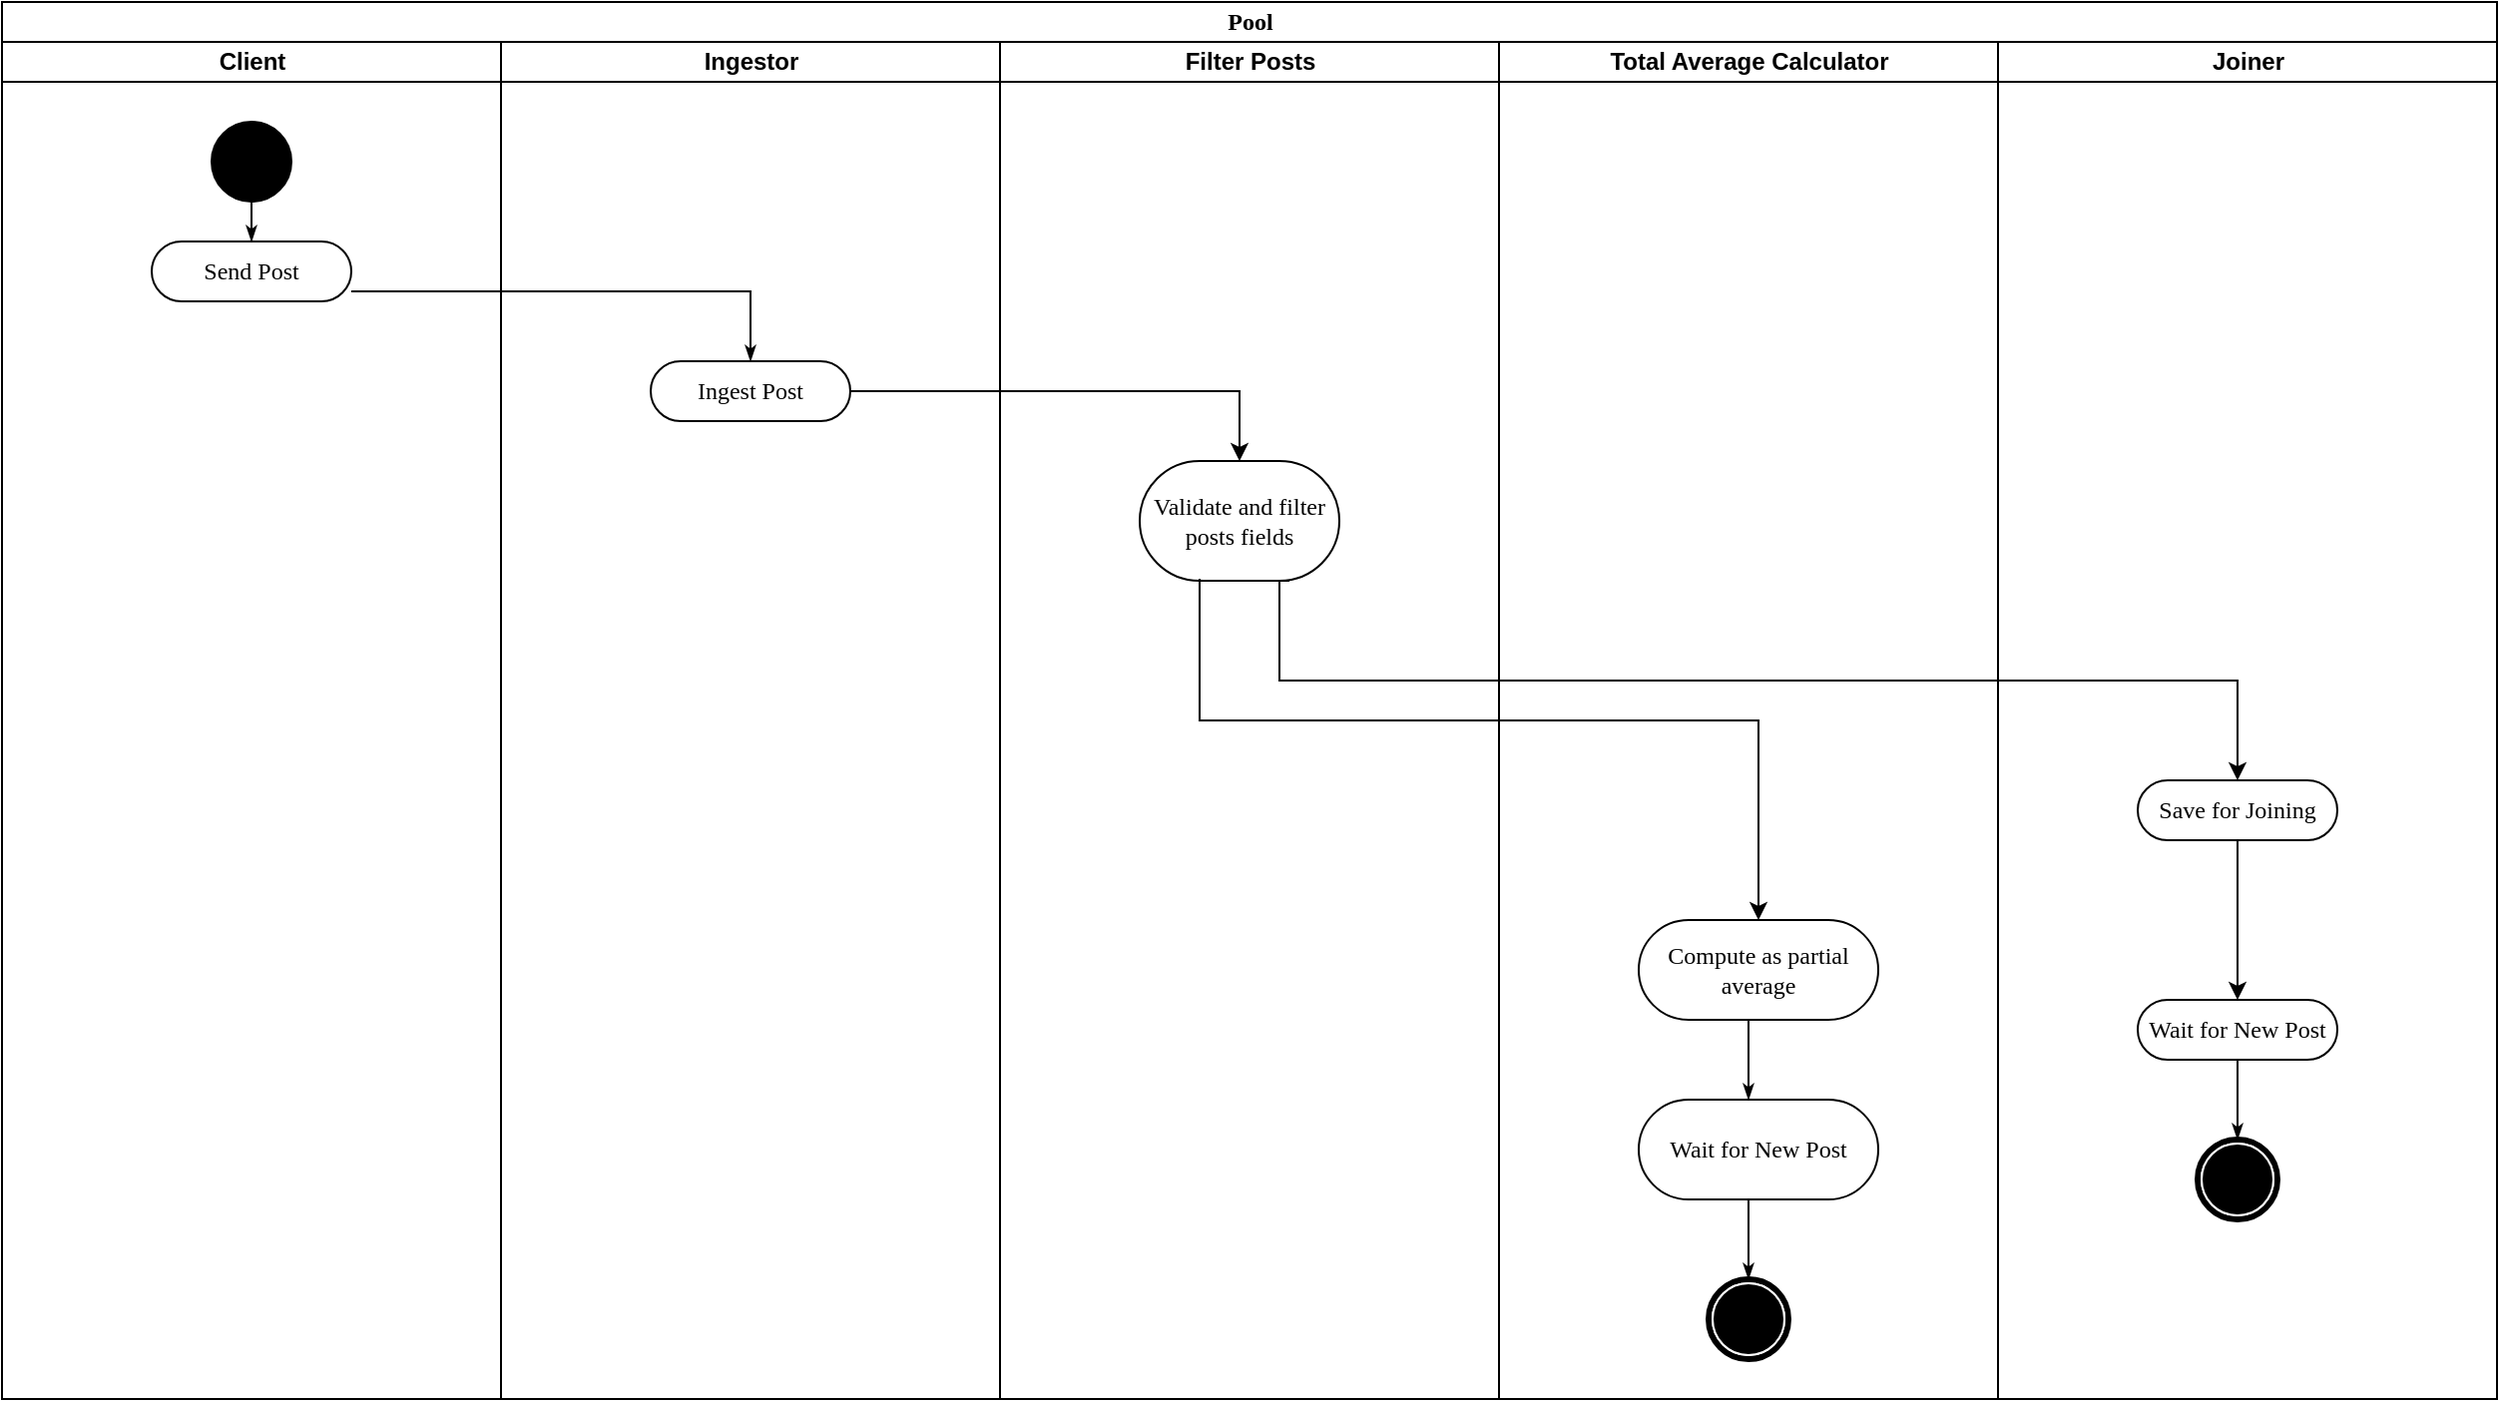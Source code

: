 <mxfile version="18.1.3" type="device"><diagram name="Page-1" id="0783ab3e-0a74-02c8-0abd-f7b4e66b4bec"><mxGraphModel dx="1298" dy="680" grid="1" gridSize="10" guides="1" tooltips="1" connect="1" arrows="1" fold="1" page="1" pageScale="1" pageWidth="850" pageHeight="1100" background="none" math="0" shadow="0"><root><mxCell id="0"/><mxCell id="1" parent="0"/><mxCell id="1c1d494c118603dd-1" value="Pool" style="swimlane;html=1;childLayout=stackLayout;startSize=20;rounded=0;shadow=0;comic=0;labelBackgroundColor=none;strokeWidth=1;fontFamily=Verdana;fontSize=12;align=center;" parent="1" vertex="1"><mxGeometry x="40" y="20" width="1250" height="700" as="geometry"/></mxCell><mxCell id="1c1d494c118603dd-2" value="Client" style="swimlane;html=1;startSize=20;" parent="1c1d494c118603dd-1" vertex="1"><mxGeometry y="20" width="250" height="680" as="geometry"/></mxCell><mxCell id="60571a20871a0731-4" value="" style="ellipse;whiteSpace=wrap;html=1;rounded=0;shadow=0;comic=0;labelBackgroundColor=none;strokeWidth=1;fillColor=#000000;fontFamily=Verdana;fontSize=12;align=center;" parent="1c1d494c118603dd-2" vertex="1"><mxGeometry x="105" y="40" width="40" height="40" as="geometry"/></mxCell><mxCell id="60571a20871a0731-8" value="Send Post" style="rounded=1;whiteSpace=wrap;html=1;shadow=0;comic=0;labelBackgroundColor=none;strokeWidth=1;fontFamily=Verdana;fontSize=12;align=center;arcSize=50;" parent="1c1d494c118603dd-2" vertex="1"><mxGeometry x="75" y="100" width="100" height="30" as="geometry"/></mxCell><mxCell id="1c1d494c118603dd-27" style="edgeStyle=orthogonalEdgeStyle;rounded=0;html=1;labelBackgroundColor=none;startArrow=none;startFill=0;startSize=5;endArrow=classicThin;endFill=1;endSize=5;jettySize=auto;orthogonalLoop=1;strokeWidth=1;fontFamily=Verdana;fontSize=12" parent="1c1d494c118603dd-2" source="60571a20871a0731-4" target="60571a20871a0731-8" edge="1"><mxGeometry relative="1" as="geometry"/></mxCell><mxCell id="1c1d494c118603dd-3" value="Ingestor" style="swimlane;html=1;startSize=20;" parent="1c1d494c118603dd-1" vertex="1"><mxGeometry x="250" y="20" width="250" height="680" as="geometry"/></mxCell><mxCell id="NVbXXJMp9XaKJnM8AwNS-2" value="Ingest Post" style="rounded=1;whiteSpace=wrap;html=1;shadow=0;comic=0;labelBackgroundColor=none;strokeWidth=1;fontFamily=Verdana;fontSize=12;align=center;arcSize=50;" parent="1c1d494c118603dd-3" vertex="1"><mxGeometry x="75" y="160" width="100" height="30" as="geometry"/></mxCell><mxCell id="1c1d494c118603dd-4" value="Filter Posts" style="swimlane;html=1;startSize=20;" parent="1c1d494c118603dd-1" vertex="1"><mxGeometry x="500" y="20" width="250" height="680" as="geometry"/></mxCell><mxCell id="NVbXXJMp9XaKJnM8AwNS-4" value="Validate and filter posts fields" style="rounded=1;whiteSpace=wrap;html=1;shadow=0;comic=0;labelBackgroundColor=none;strokeWidth=1;fontFamily=Verdana;fontSize=12;align=center;arcSize=50;" parent="1c1d494c118603dd-4" vertex="1"><mxGeometry x="70" y="210" width="100" height="60" as="geometry"/></mxCell><mxCell id="1c1d494c118603dd-28" style="edgeStyle=orthogonalEdgeStyle;rounded=0;html=1;labelBackgroundColor=none;startArrow=none;startFill=0;startSize=5;endArrow=classicThin;endFill=1;endSize=5;jettySize=auto;orthogonalLoop=1;strokeWidth=1;fontFamily=Verdana;fontSize=12;entryX=0.5;entryY=0;entryDx=0;entryDy=0;" parent="1c1d494c118603dd-1" source="60571a20871a0731-8" target="NVbXXJMp9XaKJnM8AwNS-2" edge="1"><mxGeometry relative="1" as="geometry"><Array as="points"><mxPoint x="375" y="145"/></Array><mxPoint x="380" y="160" as="targetPoint"/></mxGeometry></mxCell><mxCell id="NVbXXJMp9XaKJnM8AwNS-5" style="edgeStyle=orthogonalEdgeStyle;rounded=0;orthogonalLoop=1;jettySize=auto;html=1;" parent="1c1d494c118603dd-1" source="NVbXXJMp9XaKJnM8AwNS-2" target="NVbXXJMp9XaKJnM8AwNS-4" edge="1"><mxGeometry relative="1" as="geometry"/></mxCell><mxCell id="NVbXXJMp9XaKJnM8AwNS-6" value="Total Average Calculator" style="swimlane;html=1;startSize=20;" parent="1" vertex="1"><mxGeometry x="790" y="40" width="250" height="680" as="geometry"/></mxCell><mxCell id="NVbXXJMp9XaKJnM8AwNS-12" style="edgeStyle=none;rounded=0;html=1;labelBackgroundColor=none;startArrow=none;startFill=0;startSize=5;endArrow=classicThin;endFill=1;endSize=5;jettySize=auto;orthogonalLoop=1;strokeWidth=1;fontFamily=Verdana;fontSize=12" parent="NVbXXJMp9XaKJnM8AwNS-6" edge="1"><mxGeometry relative="1" as="geometry"><mxPoint x="125" y="490" as="sourcePoint"/><mxPoint x="125" y="530" as="targetPoint"/></mxGeometry></mxCell><mxCell id="NVbXXJMp9XaKJnM8AwNS-20" value="Compute as partial average" style="rounded=1;whiteSpace=wrap;html=1;shadow=0;comic=0;labelBackgroundColor=none;strokeWidth=1;fontFamily=Verdana;fontSize=12;align=center;arcSize=50;" parent="NVbXXJMp9XaKJnM8AwNS-6" vertex="1"><mxGeometry x="70" y="440" width="120" height="50" as="geometry"/></mxCell><mxCell id="NVbXXJMp9XaKJnM8AwNS-42" value="Wait for New Post" style="rounded=1;whiteSpace=wrap;html=1;shadow=0;comic=0;labelBackgroundColor=none;strokeWidth=1;fontFamily=Verdana;fontSize=12;align=center;arcSize=50;" parent="NVbXXJMp9XaKJnM8AwNS-6" vertex="1"><mxGeometry x="70" y="530" width="120" height="50" as="geometry"/></mxCell><mxCell id="NVbXXJMp9XaKJnM8AwNS-47" style="edgeStyle=none;rounded=0;html=1;labelBackgroundColor=none;startArrow=none;startFill=0;startSize=5;endArrow=classicThin;endFill=1;endSize=5;jettySize=auto;orthogonalLoop=1;strokeWidth=1;fontFamily=Verdana;fontSize=12;exitX=0.5;exitY=1;exitDx=0;exitDy=0;" parent="NVbXXJMp9XaKJnM8AwNS-6" target="NVbXXJMp9XaKJnM8AwNS-48" edge="1"><mxGeometry relative="1" as="geometry"><mxPoint x="125" y="580" as="sourcePoint"/></mxGeometry></mxCell><mxCell id="NVbXXJMp9XaKJnM8AwNS-48" value="" style="shape=mxgraph.bpmn.shape;html=1;verticalLabelPosition=bottom;labelBackgroundColor=#ffffff;verticalAlign=top;perimeter=ellipsePerimeter;outline=end;symbol=terminate;rounded=0;shadow=0;comic=0;strokeWidth=1;fontFamily=Verdana;fontSize=12;align=center;" parent="NVbXXJMp9XaKJnM8AwNS-6" vertex="1"><mxGeometry x="105" y="620" width="40" height="40" as="geometry"/></mxCell><mxCell id="NVbXXJMp9XaKJnM8AwNS-22" value="Joiner" style="swimlane;html=1;startSize=20;" parent="1" vertex="1"><mxGeometry x="1040" y="40" width="250" height="680" as="geometry"/></mxCell><mxCell id="NVbXXJMp9XaKJnM8AwNS-49" style="edgeStyle=orthogonalEdgeStyle;rounded=0;orthogonalLoop=1;jettySize=auto;html=1;entryX=0.5;entryY=0;entryDx=0;entryDy=0;" parent="NVbXXJMp9XaKJnM8AwNS-22" source="NVbXXJMp9XaKJnM8AwNS-36" target="NVbXXJMp9XaKJnM8AwNS-44" edge="1"><mxGeometry relative="1" as="geometry"/></mxCell><mxCell id="NVbXXJMp9XaKJnM8AwNS-36" value="Save for Joining" style="rounded=1;whiteSpace=wrap;html=1;shadow=0;comic=0;labelBackgroundColor=none;strokeWidth=1;fontFamily=Verdana;fontSize=12;align=center;arcSize=50;" parent="NVbXXJMp9XaKJnM8AwNS-22" vertex="1"><mxGeometry x="70" y="370" width="100" height="30" as="geometry"/></mxCell><mxCell id="NVbXXJMp9XaKJnM8AwNS-44" value="Wait for New Post" style="rounded=1;whiteSpace=wrap;html=1;shadow=0;comic=0;labelBackgroundColor=none;strokeWidth=1;fontFamily=Verdana;fontSize=12;align=center;arcSize=50;" parent="NVbXXJMp9XaKJnM8AwNS-22" vertex="1"><mxGeometry x="70" y="480" width="100" height="30" as="geometry"/></mxCell><mxCell id="NVbXXJMp9XaKJnM8AwNS-45" style="edgeStyle=none;rounded=0;html=1;labelBackgroundColor=none;startArrow=none;startFill=0;startSize=5;endArrow=classicThin;endFill=1;endSize=5;jettySize=auto;orthogonalLoop=1;strokeWidth=1;fontFamily=Verdana;fontSize=12;exitX=0.5;exitY=1;exitDx=0;exitDy=0;" parent="NVbXXJMp9XaKJnM8AwNS-22" target="NVbXXJMp9XaKJnM8AwNS-46" edge="1"><mxGeometry relative="1" as="geometry"><mxPoint x="120" y="510" as="sourcePoint"/></mxGeometry></mxCell><mxCell id="NVbXXJMp9XaKJnM8AwNS-46" value="" style="shape=mxgraph.bpmn.shape;html=1;verticalLabelPosition=bottom;labelBackgroundColor=#ffffff;verticalAlign=top;perimeter=ellipsePerimeter;outline=end;symbol=terminate;rounded=0;shadow=0;comic=0;strokeWidth=1;fontFamily=Verdana;fontSize=12;align=center;" parent="NVbXXJMp9XaKJnM8AwNS-22" vertex="1"><mxGeometry x="100" y="550" width="40" height="40" as="geometry"/></mxCell><mxCell id="NVbXXJMp9XaKJnM8AwNS-40" style="edgeStyle=orthogonalEdgeStyle;rounded=0;orthogonalLoop=1;jettySize=auto;html=1;entryX=0.5;entryY=0;entryDx=0;entryDy=0;" parent="1" target="NVbXXJMp9XaKJnM8AwNS-20" edge="1"><mxGeometry relative="1" as="geometry"><Array as="points"><mxPoint x="640" y="309"/><mxPoint x="640" y="380"/><mxPoint x="920" y="380"/></Array><mxPoint x="640" y="310" as="sourcePoint"/></mxGeometry></mxCell><mxCell id="NVbXXJMp9XaKJnM8AwNS-41" style="edgeStyle=orthogonalEdgeStyle;rounded=0;orthogonalLoop=1;jettySize=auto;html=1;entryX=0.5;entryY=0;entryDx=0;entryDy=0;exitX=0.75;exitY=1;exitDx=0;exitDy=0;" parent="1" source="NVbXXJMp9XaKJnM8AwNS-4" target="NVbXXJMp9XaKJnM8AwNS-36" edge="1"><mxGeometry relative="1" as="geometry"><Array as="points"><mxPoint x="680" y="310"/><mxPoint x="680" y="360"/><mxPoint x="1160" y="360"/></Array><mxPoint x="680" y="350" as="sourcePoint"/></mxGeometry></mxCell></root></mxGraphModel></diagram></mxfile>